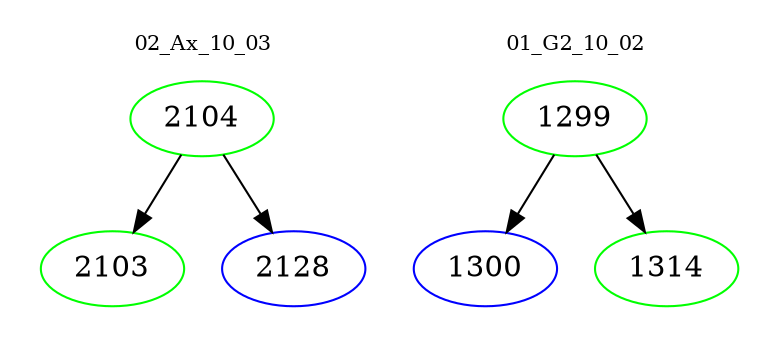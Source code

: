 digraph{
subgraph cluster_0 {
color = white
label = "02_Ax_10_03";
fontsize=10;
T0_2104 [label="2104", color="green"]
T0_2104 -> T0_2103 [color="black"]
T0_2103 [label="2103", color="green"]
T0_2104 -> T0_2128 [color="black"]
T0_2128 [label="2128", color="blue"]
}
subgraph cluster_1 {
color = white
label = "01_G2_10_02";
fontsize=10;
T1_1299 [label="1299", color="green"]
T1_1299 -> T1_1300 [color="black"]
T1_1300 [label="1300", color="blue"]
T1_1299 -> T1_1314 [color="black"]
T1_1314 [label="1314", color="green"]
}
}
